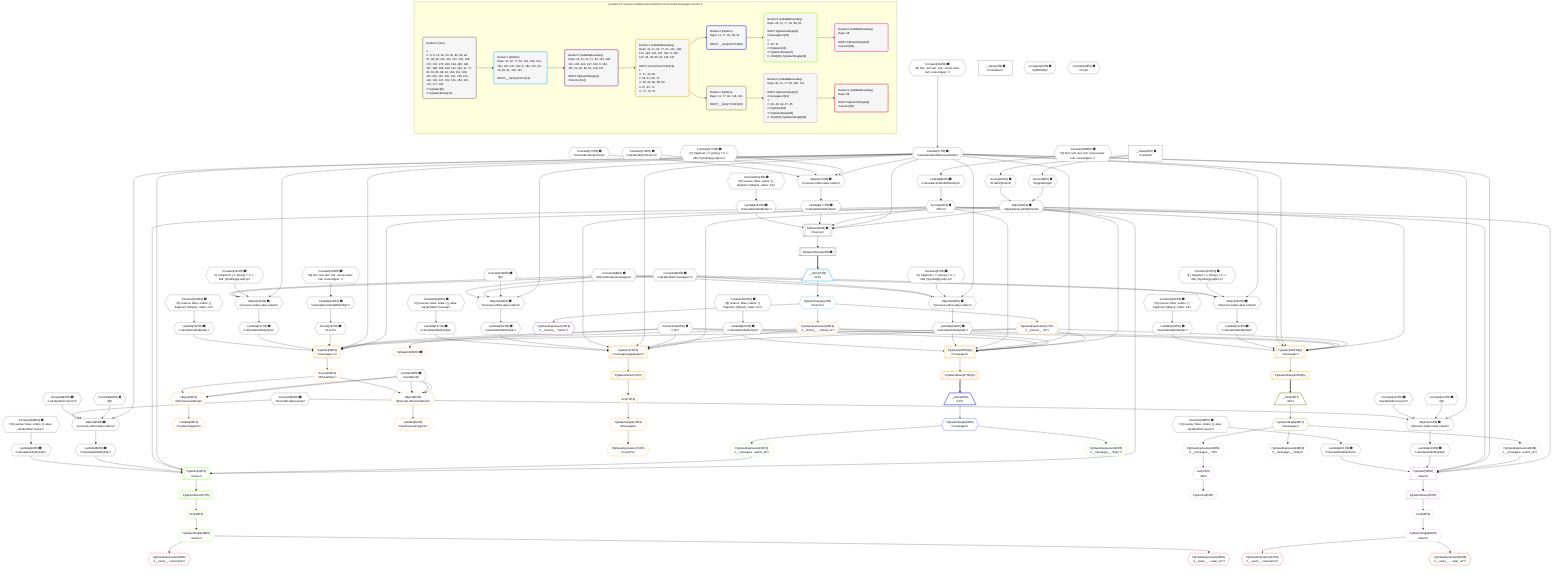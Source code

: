 %%{init: {'themeVariables': { 'fontSize': '12px'}}}%%
graph TD
    classDef path fill:#eee,stroke:#000,color:#000
    classDef plan fill:#fff,stroke-width:1px,color:#000
    classDef itemplan fill:#fff,stroke-width:2px,color:#000
    classDef unbatchedplan fill:#dff,stroke-width:1px,color:#000
    classDef sideeffectplan fill:#fcc,stroke-width:2px,color:#000
    classDef bucket fill:#f6f6f6,color:#000,stroke-width:2px,text-align:left


    %% plan dependencies
    PgSelect8[["PgSelect[8∈0] ➊<br />ᐸforumsᐳ"]]:::plan
    Object11{{"Object[11∈0] ➊<br />ᐸ{pgSettings,withPgClient}ᐳ"}}:::plan
    Lambda77{{"Lambda[77∈0] ➊<br />ᐸcalculateShouldReverseOrderᐳ"}}:::plan
    Access81{{"Access[81∈0] ➊<br />ᐸ80.0ᐳ"}}:::plan
    Lambda177{{"Lambda[177∈0] ➊<br />ᐸcalculateOrderBySQLᐳ"}}:::plan
    Lambda182{{"Lambda[182∈0] ➊<br />ᐸcalculateOrderBySQLᐳ"}}:::plan
    Object11 & Lambda77 & Access81 & Lambda177 & Lambda182 --> PgSelect8
    Object85{{"Object[85∈0] ➊<br />ᐸ{reverse,orders,alias,codec}ᐳ"}}:::plan
    Constant82{{"Constant[82∈0] ➊<br />ᐸ[]ᐳ"}}:::plan
    Constant83{{"Constant[83∈0] ➊<br />ᐸsql.identifier(”users”)ᐳ"}}:::plan
    Constant84{{"Constant[84∈0] ➊<br />ᐸRecordCodec(users)ᐳ"}}:::plan
    Lambda77 & Constant82 & Constant83 & Constant84 --> Object85
    Object100{{"Object[100∈0] ➊<br />ᐸ{reverse,orders,alias,codec}ᐳ"}}:::plan
    Constant97{{"Constant[97∈0] ➊<br />ᐸ[ { fragment: { n: [Array], f: 0, c: 266, [Symbol(pg-sql2-tyᐳ"}}:::plan
    Constant98{{"Constant[98∈0] ➊<br />ᐸsql.identifier(”messages”)ᐳ"}}:::plan
    Constant99{{"Constant[99∈0] ➊<br />ᐸRecordCodec(messages)ᐳ"}}:::plan
    Lambda77 & Constant97 & Constant98 & Constant99 --> Object100
    Object115{{"Object[115∈0] ➊<br />ᐸ{reverse,orders,alias,codec}ᐳ"}}:::plan
    Constant112{{"Constant[112∈0] ➊<br />ᐸ[]ᐳ"}}:::plan
    Constant113{{"Constant[113∈0] ➊<br />ᐸsql.identifier(”users”)ᐳ"}}:::plan
    Lambda77 & Constant112 & Constant113 & Constant84 --> Object115
    Object130{{"Object[130∈0] ➊<br />ᐸ{reverse,orders,alias,codec}ᐳ"}}:::plan
    Constant127{{"Constant[127∈0] ➊<br />ᐸ[ { fragment: { n: [Array], f: 0, c: 266, [Symbol(pg-sql2-tyᐳ"}}:::plan
    Lambda77 & Constant127 & Constant98 & Constant99 --> Object130
    Object146{{"Object[146∈0] ➊<br />ᐸ{reverse,orders,alias,codec}ᐳ"}}:::plan
    Constant143{{"Constant[143∈0] ➊<br />ᐸ[ { fragment: { n: [Array], f: 0, c: 266, [Symbol(pg-sql2-tyᐳ"}}:::plan
    Lambda77 & Constant143 & Constant98 & Constant99 --> Object146
    Object161{{"Object[161∈0] ➊<br />ᐸ{reverse,orders,alias,codec}ᐳ"}}:::plan
    Constant158{{"Constant[158∈0] ➊<br />ᐸ[]ᐳ"}}:::plan
    Lambda77 & Constant158 & Constant98 & Constant99 --> Object161
    Object176{{"Object[176∈0] ➊<br />ᐸ{reverse,orders,alias,codec}ᐳ"}}:::plan
    Constant173{{"Constant[173∈0] ➊<br />ᐸ[ { fragment: { n: [Array], f: 0, c: 266, [Symbol(pg-sql2-tyᐳ"}}:::plan
    Constant174{{"Constant[174∈0] ➊<br />ᐸsql.identifier(”forums”)ᐳ"}}:::plan
    Constant175{{"Constant[175∈0] ➊<br />ᐸRecordCodec(forums)ᐳ"}}:::plan
    Lambda77 & Constant173 & Constant174 & Constant175 --> Object176
    Access9{{"Access[9∈0] ➊<br />ᐸ2.pgSettingsᐳ"}}:::plan
    Access10{{"Access[10∈0] ➊<br />ᐸ2.withPgClientᐳ"}}:::plan
    Access9 & Access10 --> Object11
    __Value2["__Value[2∈0] ➊<br />ᐸcontextᐳ"]:::plan
    __Value2 --> Access9
    __Value2 --> Access10
    PgSelectRows12[["PgSelectRows[12∈0] ➊"]]:::plan
    PgSelect8 --> PgSelectRows12
    Constant184{{"Constant[184∈0] ➊<br />ᐸ§{ first: null, last: null, cursorLower: null, cursorUpper: ᐳ"}}:::plan
    Constant184 --> Lambda77
    Lambda80{{"Lambda[80∈0] ➊<br />ᐸcalculateLimitAndOffsetSQLᐳ"}}:::plan
    Constant185{{"Constant[185∈0] ➊<br />ᐸ§{ first: null, last: null, cursorLower: null, cursorUpper: ᐳ"}}:::plan
    Constant185 --> Lambda80
    Lambda80 --> Access81
    Lambda86{{"Lambda[86∈0] ➊<br />ᐸcalculateOrderBySQLᐳ"}}:::plan
    Object85 --> Lambda86
    Lambda91{{"Lambda[91∈0] ➊<br />ᐸcalculateOrderBySQLᐳ"}}:::plan
    Constant186{{"Constant[186∈0] ➊<br />ᐸ§{ reverse: false, orders: [], alias: sql.identifier(”users”ᐳ"}}:::plan
    Constant186 --> Lambda91
    Lambda101{{"Lambda[101∈0] ➊<br />ᐸcalculateOrderBySQLᐳ"}}:::plan
    Object100 --> Lambda101
    Lambda106{{"Lambda[106∈0] ➊<br />ᐸcalculateOrderBySQLᐳ"}}:::plan
    Constant187{{"Constant[187∈0] ➊<br />ᐸ§{ reverse: false, orders: [ { fragment: [Object], codec: Coᐳ"}}:::plan
    Constant187 --> Lambda106
    Lambda116{{"Lambda[116∈0] ➊<br />ᐸcalculateOrderBySQLᐳ"}}:::plan
    Object115 --> Lambda116
    Lambda121{{"Lambda[121∈0] ➊<br />ᐸcalculateOrderBySQLᐳ"}}:::plan
    Constant188{{"Constant[188∈0] ➊<br />ᐸ§{ reverse: false, orders: [], alias: sql.identifier(”users”ᐳ"}}:::plan
    Constant188 --> Lambda121
    Lambda131{{"Lambda[131∈0] ➊<br />ᐸcalculateOrderBySQLᐳ"}}:::plan
    Object130 --> Lambda131
    Lambda136{{"Lambda[136∈0] ➊<br />ᐸcalculateOrderBySQLᐳ"}}:::plan
    Constant189{{"Constant[189∈0] ➊<br />ᐸ§{ reverse: false, orders: [ { fragment: [Object], codec: Coᐳ"}}:::plan
    Constant189 --> Lambda136
    Lambda141{{"Lambda[141∈0] ➊<br />ᐸcalculateLimitAndOffsetSQLᐳ"}}:::plan
    Constant183{{"Constant[183∈0] ➊<br />ᐸ§{ first: null, last: null, cursorLower: null, cursorUpper: ᐳ"}}:::plan
    Constant183 --> Lambda141
    Access142{{"Access[142∈0] ➊<br />ᐸ141.0ᐳ"}}:::plan
    Lambda141 --> Access142
    Lambda147{{"Lambda[147∈0] ➊<br />ᐸcalculateOrderBySQLᐳ"}}:::plan
    Object146 --> Lambda147
    Lambda152{{"Lambda[152∈0] ➊<br />ᐸcalculateOrderBySQLᐳ"}}:::plan
    Constant190{{"Constant[190∈0] ➊<br />ᐸ§{ reverse: false, orders: [ { fragment: [Object], codec: Coᐳ"}}:::plan
    Constant190 --> Lambda152
    Lambda162{{"Lambda[162∈0] ➊<br />ᐸcalculateOrderBySQLᐳ"}}:::plan
    Object161 --> Lambda162
    Lambda167{{"Lambda[167∈0] ➊<br />ᐸcalculateOrderBySQLᐳ"}}:::plan
    Constant191{{"Constant[191∈0] ➊<br />ᐸ§{ reverse: false, orders: [], alias: sql.identifier(”messagᐳ"}}:::plan
    Constant191 --> Lambda167
    Object176 --> Lambda177
    Constant192{{"Constant[192∈0] ➊<br />ᐸ§{ reverse: false, orders: [ { fragment: [Object], codec: Coᐳ"}}:::plan
    Constant192 --> Lambda182
    __Value4["__Value[4∈0] ➊<br />ᐸrootValueᐳ"]:::plan
    Constant6{{"Constant[6∈0] ➊<br />ᐸundefinedᐳ"}}:::plan
    Connection22{{"Connection[22∈0] ➊<br />ᐸ18ᐳ"}}:::plan
    Constant24{{"Constant[24∈0] ➊<br />ᐸ[HIDDEN]ᐳ"}}:::plan
    Constant25{{"Constant[25∈0] ➊<br />ᐸtrueᐳ"}}:::plan
    __Item13[/"__Item[13∈1]<br />ᐸ12ᐳ"\]:::itemplan
    PgSelectRows12 ==> __Item13
    PgSelectSingle14{{"PgSelectSingle[14∈1]<br />ᐸforumsᐳ"}}:::plan
    __Item13 --> PgSelectSingle14
    PgClassExpression15{{"PgClassExpression[15∈2]<br />ᐸ__forums__.”name”ᐳ"}}:::plan
    PgSelectSingle14 --> PgClassExpression15
    PgSelect26[["PgSelect[26∈3@s]<br />ᐸmessagesᐳ"]]:::plan
    PgClassExpression17{{"PgClassExpression[17∈3]<br />ᐸ__forums__.”id”ᐳ"}}:::plan
    PgClassExpression23{{"PgClassExpression[23∈3]<br />ᐸ__forums__...chived_at”ᐳ"}}:::plan
    Object11 & PgClassExpression17 & PgClassExpression23 & Connection22 & Lambda77 & Access81 & Lambda101 & Lambda106 --> PgSelect26
    PgSelect41[["PgSelect[41∈3@s]<br />ᐸmessagesᐳ"]]:::plan
    Object11 & PgClassExpression17 & PgClassExpression23 & Connection22 & Lambda77 & Access81 & Lambda131 & Lambda136 --> PgSelect41
    PgSelect59[["PgSelect[59∈3]<br />ᐸmessages+1ᐳ"]]:::plan
    Object11 & PgClassExpression17 & PgClassExpression23 & Connection22 & Lambda77 & Access142 & Lambda147 & Lambda152 --> PgSelect59
    PgSelect70[["PgSelect[70∈3]<br />ᐸmessages(aggregate)ᐳ"]]:::plan
    Object11 & PgClassExpression17 & PgClassExpression23 & Connection22 & Lambda77 & Access81 & Lambda162 & Lambda167 --> PgSelect70
    Object68{{"Object[68∈3]<br />ᐸ{first,last,offset,hasMore}ᐳ"}}:::plan
    Access63{{"Access[63∈3]<br />ᐸ59.hasMoreᐳ"}}:::plan
    Constant6 & Constant6 & Constant6 & Access63 --> Object68
    Object64{{"Object[64∈3]<br />ᐸ{first,last,hasMore}ᐳ"}}:::plan
    Constant6 & Constant6 & Access63 --> Object64
    PgSelectSingle14 --> PgClassExpression17
    PgSelectSingle14 --> PgClassExpression23
    PgSelectRows27[["PgSelectRows[27∈3@s]"]]:::plan
    PgSelect26 --> PgSelectRows27
    PgSelectRows42[["PgSelectRows[42∈3@s]"]]:::plan
    PgSelect41 --> PgSelectRows42
    PgPageInfo60{{"PgPageInfo[60∈3] ➊"}}:::plan
    Connection22 --> PgPageInfo60
    PgSelect59 --> Access63
    Lambda65{{"Lambda[65∈3]<br />ᐸhasNextPageCbᐳ"}}:::plan
    Object64 --> Lambda65
    Lambda69{{"Lambda[69∈3]<br />ᐸhasPreviousPageCbᐳ"}}:::plan
    Object68 --> Lambda69
    First71{{"First[71∈3]"}}:::plan
    PgSelectRows72[["PgSelectRows[72∈3]"]]:::plan
    PgSelectRows72 --> First71
    PgSelect70 --> PgSelectRows72
    PgSelectSingle73{{"PgSelectSingle[73∈3]<br />ᐸmessagesᐳ"}}:::plan
    First71 --> PgSelectSingle73
    PgClassExpression74{{"PgClassExpression[74∈3]<br />ᐸcount(*)ᐳ"}}:::plan
    PgSelectSingle73 --> PgClassExpression74
    __Item28[/"__Item[28∈4]<br />ᐸ27ᐳ"\]:::itemplan
    PgSelectRows27 ==> __Item28
    PgSelectSingle29{{"PgSelectSingle[29∈4]<br />ᐸmessagesᐳ"}}:::plan
    __Item28 --> PgSelectSingle29
    PgSelect32[["PgSelect[32∈5]<br />ᐸusersᐳ"]]:::plan
    PgClassExpression31{{"PgClassExpression[31∈5]<br />ᐸ__messages...author_id”ᐳ"}}:::plan
    Object11 & PgClassExpression31 & Lambda77 & Access81 & Lambda86 & Lambda91 --> PgSelect32
    PgClassExpression30{{"PgClassExpression[30∈5]<br />ᐸ__messages__.”body”ᐳ"}}:::plan
    PgSelectSingle29 --> PgClassExpression30
    PgSelectSingle29 --> PgClassExpression31
    First36{{"First[36∈5]"}}:::plan
    PgSelectRows37[["PgSelectRows[37∈5]"]]:::plan
    PgSelectRows37 --> First36
    PgSelect32 --> PgSelectRows37
    PgSelectSingle38{{"PgSelectSingle[38∈5]<br />ᐸusersᐳ"}}:::plan
    First36 --> PgSelectSingle38
    PgClassExpression39{{"PgClassExpression[39∈6]<br />ᐸ__users__.”username”ᐳ"}}:::plan
    PgSelectSingle38 --> PgClassExpression39
    PgClassExpression40{{"PgClassExpression[40∈6]<br />ᐸ__users__....vatar_url”ᐳ"}}:::plan
    PgSelectSingle38 --> PgClassExpression40
    __Item43[/"__Item[43∈7]<br />ᐸ42ᐳ"\]:::itemplan
    PgSelectRows42 ==> __Item43
    PgSelectSingle44{{"PgSelectSingle[44∈7]<br />ᐸmessagesᐳ"}}:::plan
    __Item43 --> PgSelectSingle44
    PgSelect50[["PgSelect[50∈8]<br />ᐸusersᐳ"]]:::plan
    PgClassExpression49{{"PgClassExpression[49∈8]<br />ᐸ__messages...author_id”ᐳ"}}:::plan
    Object11 & PgClassExpression49 & Lambda77 & Access81 & Lambda116 & Lambda121 --> PgSelect50
    PgCursor45{{"PgCursor[45∈8]"}}:::plan
    List47{{"List[47∈8]<br />ᐸ46ᐳ"}}:::plan
    List47 --> PgCursor45
    PgClassExpression46{{"PgClassExpression[46∈8]<br />ᐸ__messages__.”id”ᐳ"}}:::plan
    PgSelectSingle44 --> PgClassExpression46
    PgClassExpression46 --> List47
    PgClassExpression48{{"PgClassExpression[48∈8]<br />ᐸ__messages__.”body”ᐳ"}}:::plan
    PgSelectSingle44 --> PgClassExpression48
    PgSelectSingle44 --> PgClassExpression49
    First54{{"First[54∈8]"}}:::plan
    PgSelectRows55[["PgSelectRows[55∈8]"]]:::plan
    PgSelectRows55 --> First54
    PgSelect50 --> PgSelectRows55
    PgSelectSingle56{{"PgSelectSingle[56∈8]<br />ᐸusersᐳ"}}:::plan
    First54 --> PgSelectSingle56
    PgClassExpression57{{"PgClassExpression[57∈9]<br />ᐸ__users__.”username”ᐳ"}}:::plan
    PgSelectSingle56 --> PgClassExpression57
    PgClassExpression58{{"PgClassExpression[58∈9]<br />ᐸ__users__....vatar_url”ᐳ"}}:::plan
    PgSelectSingle56 --> PgClassExpression58

    %% define steps

    subgraph "Buckets for queries/conditions/archived-forum-inherited-messages.stream-2"
    Bucket0("Bucket 0 (root)<br /><br />1: <br />ᐳ: 6, 9, 10, 22, 24, 25, 82, 83, 84, 97, 98, 99, 112, 113, 127, 143, 158, 173, 174, 175, 183, 184, 185, 186, 187, 188, 189, 190, 191, 192, 11, 77, 80, 81, 85, 86, 91, 100, 101, 106, 115, 116, 121, 130, 131, 136, 141, 142, 146, 147, 152, 161, 162, 167, 176, 177, 182<br />2: PgSelect[8]<br />3: PgSelectRows[12]"):::bucket
    classDef bucket0 stroke:#696969
    class Bucket0,__Value2,__Value4,Constant6,PgSelect8,Access9,Access10,Object11,PgSelectRows12,Connection22,Constant24,Constant25,Lambda77,Lambda80,Access81,Constant82,Constant83,Constant84,Object85,Lambda86,Lambda91,Constant97,Constant98,Constant99,Object100,Lambda101,Lambda106,Constant112,Constant113,Object115,Lambda116,Lambda121,Constant127,Object130,Lambda131,Lambda136,Lambda141,Access142,Constant143,Object146,Lambda147,Lambda152,Constant158,Object161,Lambda162,Lambda167,Constant173,Constant174,Constant175,Object176,Lambda177,Lambda182,Constant183,Constant184,Constant185,Constant186,Constant187,Constant188,Constant189,Constant190,Constant191,Constant192 bucket0
    Bucket1("Bucket 1 (listItem)<br />Deps: 11, 22, 77, 81, 101, 106, 131, 136, 142, 147, 152, 6, 162, 167, 24, 25, 86, 91, 116, 121<br /><br />ROOT __Item{1}ᐸ12ᐳ[13]"):::bucket
    classDef bucket1 stroke:#00bfff
    class Bucket1,__Item13,PgSelectSingle14 bucket1
    Bucket2("Bucket 2 (nullableBoundary)<br />Deps: 14, 11, 22, 77, 81, 101, 106, 131, 136, 142, 147, 152, 6, 162, 167, 24, 25, 86, 91, 116, 121<br /><br />ROOT PgSelectSingle{1}ᐸforumsᐳ[14]"):::bucket
    classDef bucket2 stroke:#7f007f
    class Bucket2,PgClassExpression15 bucket2
    Bucket3("Bucket 3 (nullableBoundary)<br />Deps: 14, 11, 22, 77, 81, 101, 106, 131, 136, 142, 147, 152, 6, 162, 167, 24, 25, 86, 91, 116, 121<br /><br />ROOT Connectionᐸ18ᐳ[22]<br />1: <br />ᐳ: 17, 23, 60<br />2: 26, 41, 59, 70<br />ᐳ: 63, 64, 65, 68, 69<br />3: 27, 42, 72<br />ᐳ: 71, 73, 74"):::bucket
    classDef bucket3 stroke:#ffa500
    class Bucket3,PgClassExpression17,PgClassExpression23,PgSelect26,PgSelectRows27,PgSelect41,PgSelectRows42,PgSelect59,PgPageInfo60,Access63,Object64,Lambda65,Object68,Lambda69,PgSelect70,First71,PgSelectRows72,PgSelectSingle73,PgClassExpression74 bucket3
    Bucket4("Bucket 4 (listItem)<br />Deps: 11, 77, 81, 86, 91<br /><br />ROOT __Item{4}ᐸ27ᐳ[28]"):::bucket
    classDef bucket4 stroke:#0000ff
    class Bucket4,__Item28,PgSelectSingle29 bucket4
    Bucket5("Bucket 5 (nullableBoundary)<br />Deps: 29, 11, 77, 81, 86, 91<br /><br />ROOT PgSelectSingle{4}ᐸmessagesᐳ[29]<br />1: <br />ᐳ: 30, 31<br />2: PgSelect[32]<br />3: PgSelectRows[37]<br />ᐳ: First[36], PgSelectSingle[38]"):::bucket
    classDef bucket5 stroke:#7fff00
    class Bucket5,PgClassExpression30,PgClassExpression31,PgSelect32,First36,PgSelectRows37,PgSelectSingle38 bucket5
    Bucket6("Bucket 6 (nullableBoundary)<br />Deps: 38<br /><br />ROOT PgSelectSingle{5}ᐸusersᐳ[38]"):::bucket
    classDef bucket6 stroke:#ff1493
    class Bucket6,PgClassExpression39,PgClassExpression40 bucket6
    Bucket7("Bucket 7 (listItem)<br />Deps: 11, 77, 81, 116, 121<br /><br />ROOT __Item{7}ᐸ42ᐳ[43]"):::bucket
    classDef bucket7 stroke:#808000
    class Bucket7,__Item43,PgSelectSingle44 bucket7
    Bucket8("Bucket 8 (nullableBoundary)<br />Deps: 44, 11, 77, 81, 116, 121<br /><br />ROOT PgSelectSingle{7}ᐸmessagesᐳ[44]<br />1: <br />ᐳ: 46, 48, 49, 47, 45<br />2: PgSelect[50]<br />3: PgSelectRows[55]<br />ᐳ: First[54], PgSelectSingle[56]"):::bucket
    classDef bucket8 stroke:#dda0dd
    class Bucket8,PgCursor45,PgClassExpression46,List47,PgClassExpression48,PgClassExpression49,PgSelect50,First54,PgSelectRows55,PgSelectSingle56 bucket8
    Bucket9("Bucket 9 (nullableBoundary)<br />Deps: 56<br /><br />ROOT PgSelectSingle{8}ᐸusersᐳ[56]"):::bucket
    classDef bucket9 stroke:#ff0000
    class Bucket9,PgClassExpression57,PgClassExpression58 bucket9
    Bucket0 --> Bucket1
    Bucket1 --> Bucket2
    Bucket2 --> Bucket3
    Bucket3 --> Bucket4 & Bucket7
    Bucket4 --> Bucket5
    Bucket5 --> Bucket6
    Bucket7 --> Bucket8
    Bucket8 --> Bucket9
    end